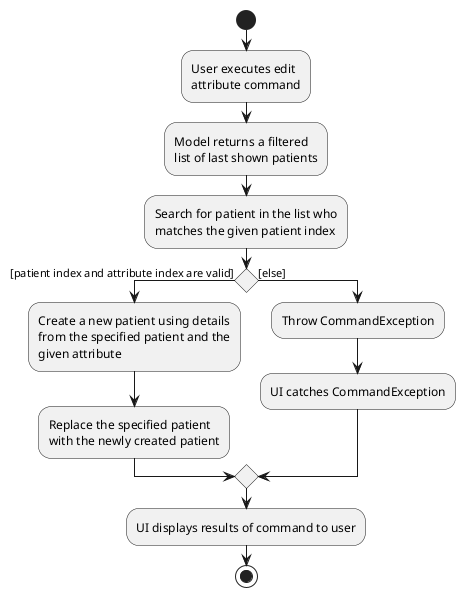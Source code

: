 @startuml
start
:User executes edit
attribute command;

:Model returns a filtered
list of last shown patients;

:Search for patient in the list who
matches the given patient index;
'Since the beta syntax does not support placing the attribute outside the
'diamond we place it as the true branch instead.

if () then ([patient index and attribute index are valid])
    :Create a new patient using details
    from the specified patient and the
    given attribute;
    :Replace the specified patient\nwith the newly created patient;
else ([else])
    :Throw CommandException;
    :UI catches CommandException;
endif
:UI displays results of command to user;
stop
@enduml

